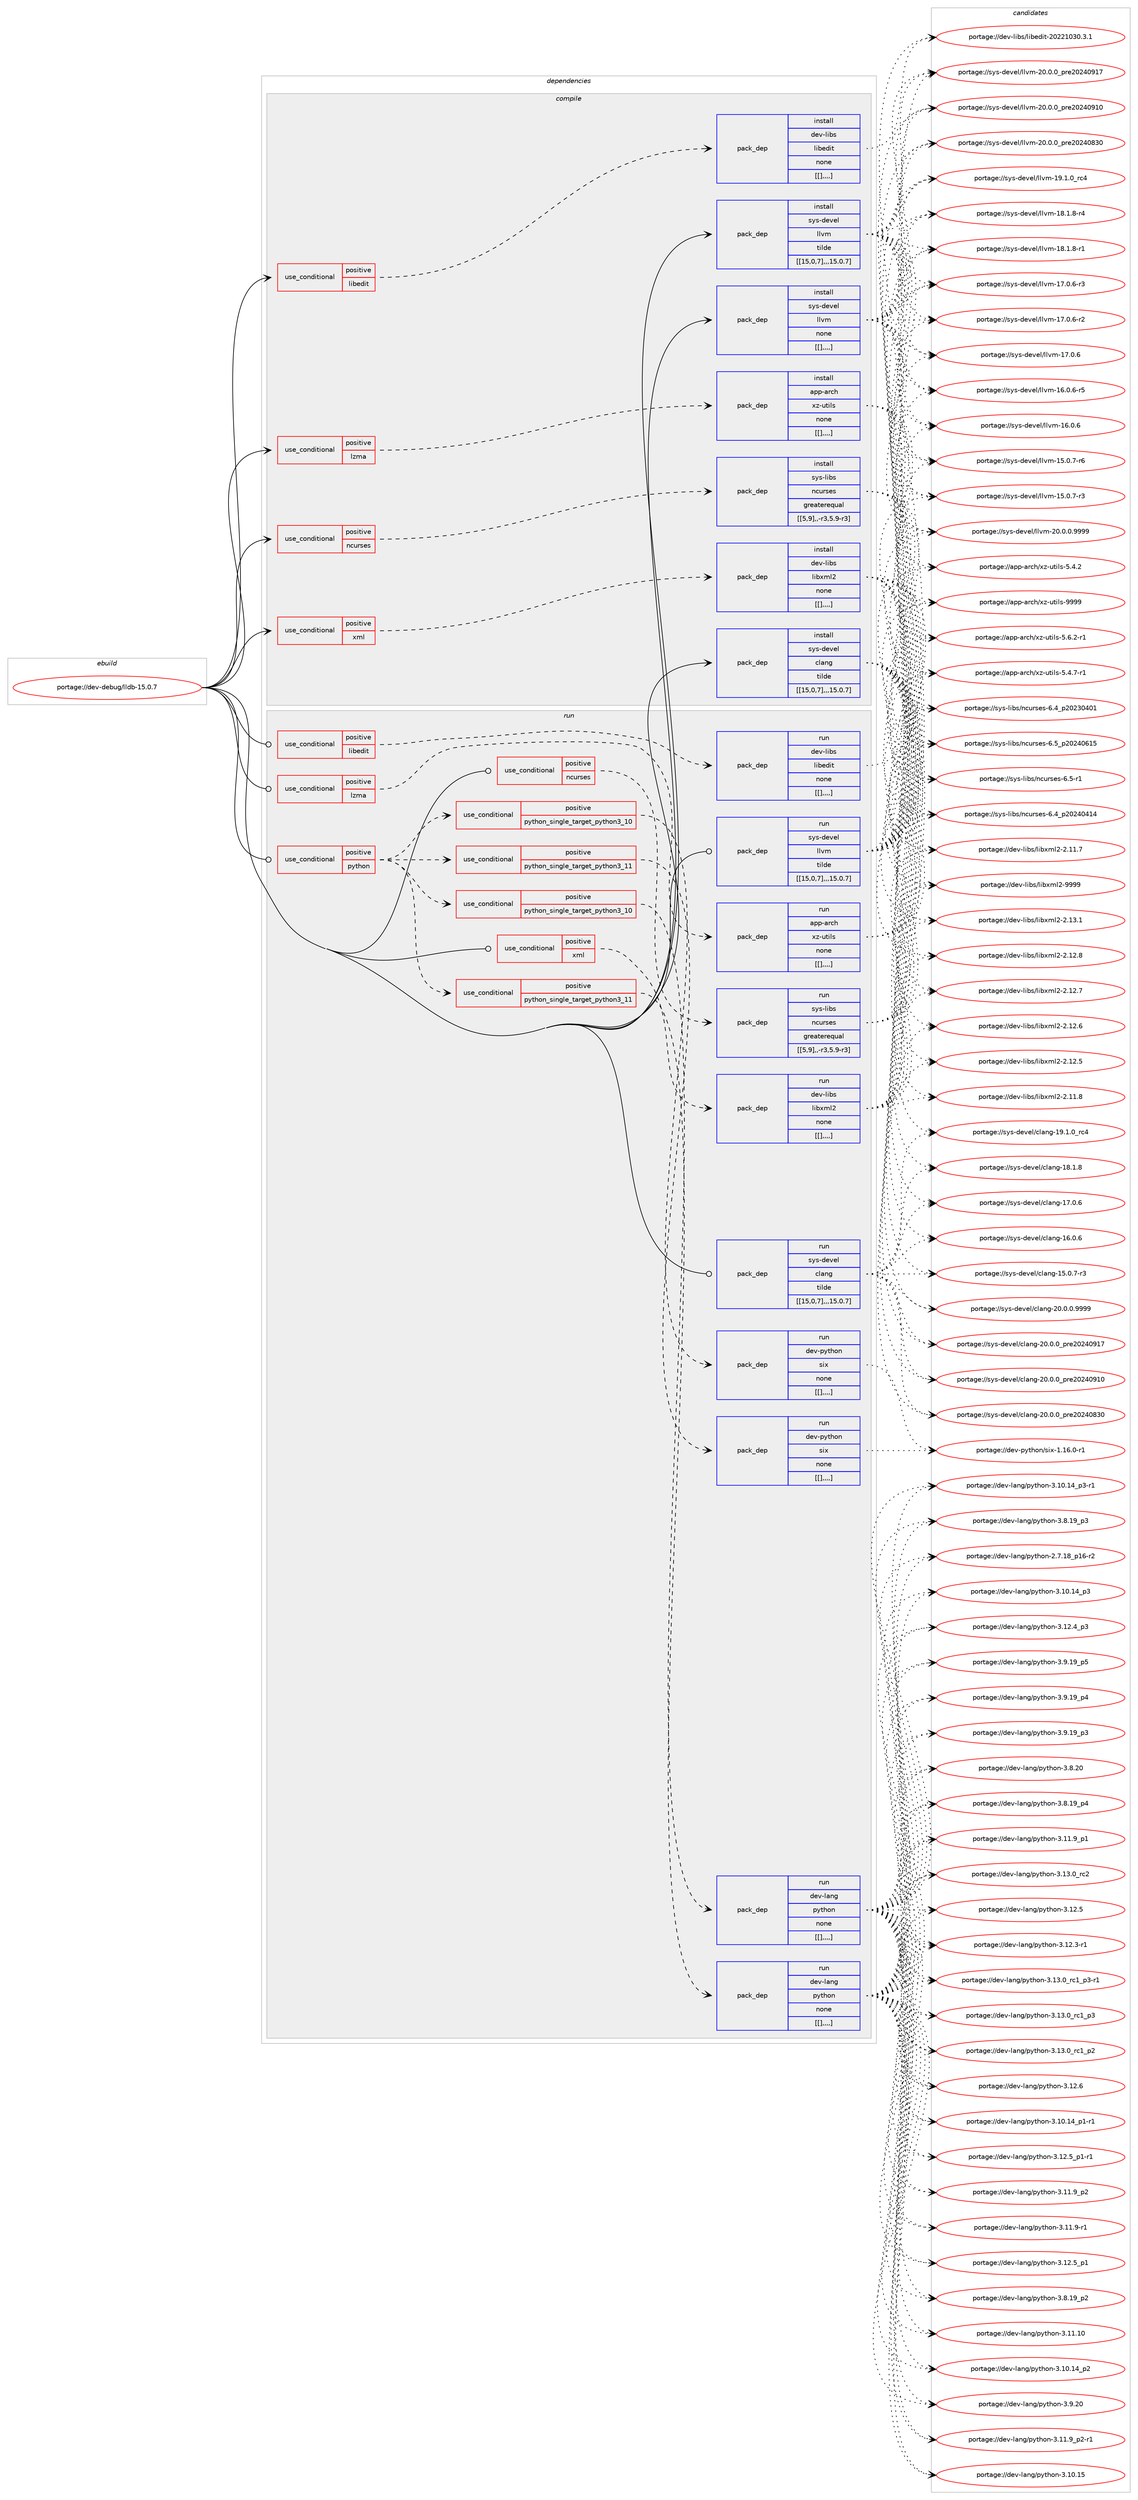 digraph prolog {

# *************
# Graph options
# *************

newrank=true;
concentrate=true;
compound=true;
graph [rankdir=LR,fontname=Helvetica,fontsize=10,ranksep=1.5];#, ranksep=2.5, nodesep=0.2];
edge  [arrowhead=vee];
node  [fontname=Helvetica,fontsize=10];

# **********
# The ebuild
# **********

subgraph cluster_leftcol {
color=gray;
label=<<i>ebuild</i>>;
id [label="portage://dev-debug/lldb-15.0.7", color=red, width=4, href="../dev-debug/lldb-15.0.7.svg"];
}

# ****************
# The dependencies
# ****************

subgraph cluster_midcol {
color=gray;
label=<<i>dependencies</i>>;
subgraph cluster_compile {
fillcolor="#eeeeee";
style=filled;
label=<<i>compile</i>>;
subgraph cond19624 {
dependency72959 [label=<<TABLE BORDER="0" CELLBORDER="1" CELLSPACING="0" CELLPADDING="4"><TR><TD ROWSPAN="3" CELLPADDING="10">use_conditional</TD></TR><TR><TD>positive</TD></TR><TR><TD>libedit</TD></TR></TABLE>>, shape=none, color=red];
subgraph pack52387 {
dependency72960 [label=<<TABLE BORDER="0" CELLBORDER="1" CELLSPACING="0" CELLPADDING="4" WIDTH="220"><TR><TD ROWSPAN="6" CELLPADDING="30">pack_dep</TD></TR><TR><TD WIDTH="110">install</TD></TR><TR><TD>dev-libs</TD></TR><TR><TD>libedit</TD></TR><TR><TD>none</TD></TR><TR><TD>[[],,,,]</TD></TR></TABLE>>, shape=none, color=blue];
}
dependency72959:e -> dependency72960:w [weight=20,style="dashed",arrowhead="vee"];
}
id:e -> dependency72959:w [weight=20,style="solid",arrowhead="vee"];
subgraph cond19625 {
dependency72961 [label=<<TABLE BORDER="0" CELLBORDER="1" CELLSPACING="0" CELLPADDING="4"><TR><TD ROWSPAN="3" CELLPADDING="10">use_conditional</TD></TR><TR><TD>positive</TD></TR><TR><TD>lzma</TD></TR></TABLE>>, shape=none, color=red];
subgraph pack52388 {
dependency72962 [label=<<TABLE BORDER="0" CELLBORDER="1" CELLSPACING="0" CELLPADDING="4" WIDTH="220"><TR><TD ROWSPAN="6" CELLPADDING="30">pack_dep</TD></TR><TR><TD WIDTH="110">install</TD></TR><TR><TD>app-arch</TD></TR><TR><TD>xz-utils</TD></TR><TR><TD>none</TD></TR><TR><TD>[[],,,,]</TD></TR></TABLE>>, shape=none, color=blue];
}
dependency72961:e -> dependency72962:w [weight=20,style="dashed",arrowhead="vee"];
}
id:e -> dependency72961:w [weight=20,style="solid",arrowhead="vee"];
subgraph cond19626 {
dependency72963 [label=<<TABLE BORDER="0" CELLBORDER="1" CELLSPACING="0" CELLPADDING="4"><TR><TD ROWSPAN="3" CELLPADDING="10">use_conditional</TD></TR><TR><TD>positive</TD></TR><TR><TD>ncurses</TD></TR></TABLE>>, shape=none, color=red];
subgraph pack52389 {
dependency72964 [label=<<TABLE BORDER="0" CELLBORDER="1" CELLSPACING="0" CELLPADDING="4" WIDTH="220"><TR><TD ROWSPAN="6" CELLPADDING="30">pack_dep</TD></TR><TR><TD WIDTH="110">install</TD></TR><TR><TD>sys-libs</TD></TR><TR><TD>ncurses</TD></TR><TR><TD>greaterequal</TD></TR><TR><TD>[[5,9],,-r3,5.9-r3]</TD></TR></TABLE>>, shape=none, color=blue];
}
dependency72963:e -> dependency72964:w [weight=20,style="dashed",arrowhead="vee"];
}
id:e -> dependency72963:w [weight=20,style="solid",arrowhead="vee"];
subgraph cond19627 {
dependency72965 [label=<<TABLE BORDER="0" CELLBORDER="1" CELLSPACING="0" CELLPADDING="4"><TR><TD ROWSPAN="3" CELLPADDING="10">use_conditional</TD></TR><TR><TD>positive</TD></TR><TR><TD>xml</TD></TR></TABLE>>, shape=none, color=red];
subgraph pack52390 {
dependency72966 [label=<<TABLE BORDER="0" CELLBORDER="1" CELLSPACING="0" CELLPADDING="4" WIDTH="220"><TR><TD ROWSPAN="6" CELLPADDING="30">pack_dep</TD></TR><TR><TD WIDTH="110">install</TD></TR><TR><TD>dev-libs</TD></TR><TR><TD>libxml2</TD></TR><TR><TD>none</TD></TR><TR><TD>[[],,,,]</TD></TR></TABLE>>, shape=none, color=blue];
}
dependency72965:e -> dependency72966:w [weight=20,style="dashed",arrowhead="vee"];
}
id:e -> dependency72965:w [weight=20,style="solid",arrowhead="vee"];
subgraph pack52391 {
dependency72967 [label=<<TABLE BORDER="0" CELLBORDER="1" CELLSPACING="0" CELLPADDING="4" WIDTH="220"><TR><TD ROWSPAN="6" CELLPADDING="30">pack_dep</TD></TR><TR><TD WIDTH="110">install</TD></TR><TR><TD>sys-devel</TD></TR><TR><TD>clang</TD></TR><TR><TD>tilde</TD></TR><TR><TD>[[15,0,7],,,15.0.7]</TD></TR></TABLE>>, shape=none, color=blue];
}
id:e -> dependency72967:w [weight=20,style="solid",arrowhead="vee"];
subgraph pack52392 {
dependency72968 [label=<<TABLE BORDER="0" CELLBORDER="1" CELLSPACING="0" CELLPADDING="4" WIDTH="220"><TR><TD ROWSPAN="6" CELLPADDING="30">pack_dep</TD></TR><TR><TD WIDTH="110">install</TD></TR><TR><TD>sys-devel</TD></TR><TR><TD>llvm</TD></TR><TR><TD>tilde</TD></TR><TR><TD>[[15,0,7],,,15.0.7]</TD></TR></TABLE>>, shape=none, color=blue];
}
id:e -> dependency72968:w [weight=20,style="solid",arrowhead="vee"];
subgraph pack52393 {
dependency72969 [label=<<TABLE BORDER="0" CELLBORDER="1" CELLSPACING="0" CELLPADDING="4" WIDTH="220"><TR><TD ROWSPAN="6" CELLPADDING="30">pack_dep</TD></TR><TR><TD WIDTH="110">install</TD></TR><TR><TD>sys-devel</TD></TR><TR><TD>llvm</TD></TR><TR><TD>none</TD></TR><TR><TD>[[],,,,]</TD></TR></TABLE>>, shape=none, color=blue];
}
id:e -> dependency72969:w [weight=20,style="solid",arrowhead="vee"];
}
subgraph cluster_compileandrun {
fillcolor="#eeeeee";
style=filled;
label=<<i>compile and run</i>>;
}
subgraph cluster_run {
fillcolor="#eeeeee";
style=filled;
label=<<i>run</i>>;
subgraph cond19628 {
dependency72970 [label=<<TABLE BORDER="0" CELLBORDER="1" CELLSPACING="0" CELLPADDING="4"><TR><TD ROWSPAN="3" CELLPADDING="10">use_conditional</TD></TR><TR><TD>positive</TD></TR><TR><TD>libedit</TD></TR></TABLE>>, shape=none, color=red];
subgraph pack52394 {
dependency72971 [label=<<TABLE BORDER="0" CELLBORDER="1" CELLSPACING="0" CELLPADDING="4" WIDTH="220"><TR><TD ROWSPAN="6" CELLPADDING="30">pack_dep</TD></TR><TR><TD WIDTH="110">run</TD></TR><TR><TD>dev-libs</TD></TR><TR><TD>libedit</TD></TR><TR><TD>none</TD></TR><TR><TD>[[],,,,]</TD></TR></TABLE>>, shape=none, color=blue];
}
dependency72970:e -> dependency72971:w [weight=20,style="dashed",arrowhead="vee"];
}
id:e -> dependency72970:w [weight=20,style="solid",arrowhead="odot"];
subgraph cond19629 {
dependency72972 [label=<<TABLE BORDER="0" CELLBORDER="1" CELLSPACING="0" CELLPADDING="4"><TR><TD ROWSPAN="3" CELLPADDING="10">use_conditional</TD></TR><TR><TD>positive</TD></TR><TR><TD>lzma</TD></TR></TABLE>>, shape=none, color=red];
subgraph pack52395 {
dependency72973 [label=<<TABLE BORDER="0" CELLBORDER="1" CELLSPACING="0" CELLPADDING="4" WIDTH="220"><TR><TD ROWSPAN="6" CELLPADDING="30">pack_dep</TD></TR><TR><TD WIDTH="110">run</TD></TR><TR><TD>app-arch</TD></TR><TR><TD>xz-utils</TD></TR><TR><TD>none</TD></TR><TR><TD>[[],,,,]</TD></TR></TABLE>>, shape=none, color=blue];
}
dependency72972:e -> dependency72973:w [weight=20,style="dashed",arrowhead="vee"];
}
id:e -> dependency72972:w [weight=20,style="solid",arrowhead="odot"];
subgraph cond19630 {
dependency72974 [label=<<TABLE BORDER="0" CELLBORDER="1" CELLSPACING="0" CELLPADDING="4"><TR><TD ROWSPAN="3" CELLPADDING="10">use_conditional</TD></TR><TR><TD>positive</TD></TR><TR><TD>ncurses</TD></TR></TABLE>>, shape=none, color=red];
subgraph pack52396 {
dependency72975 [label=<<TABLE BORDER="0" CELLBORDER="1" CELLSPACING="0" CELLPADDING="4" WIDTH="220"><TR><TD ROWSPAN="6" CELLPADDING="30">pack_dep</TD></TR><TR><TD WIDTH="110">run</TD></TR><TR><TD>sys-libs</TD></TR><TR><TD>ncurses</TD></TR><TR><TD>greaterequal</TD></TR><TR><TD>[[5,9],,-r3,5.9-r3]</TD></TR></TABLE>>, shape=none, color=blue];
}
dependency72974:e -> dependency72975:w [weight=20,style="dashed",arrowhead="vee"];
}
id:e -> dependency72974:w [weight=20,style="solid",arrowhead="odot"];
subgraph cond19631 {
dependency72976 [label=<<TABLE BORDER="0" CELLBORDER="1" CELLSPACING="0" CELLPADDING="4"><TR><TD ROWSPAN="3" CELLPADDING="10">use_conditional</TD></TR><TR><TD>positive</TD></TR><TR><TD>python</TD></TR></TABLE>>, shape=none, color=red];
subgraph cond19632 {
dependency72977 [label=<<TABLE BORDER="0" CELLBORDER="1" CELLSPACING="0" CELLPADDING="4"><TR><TD ROWSPAN="3" CELLPADDING="10">use_conditional</TD></TR><TR><TD>positive</TD></TR><TR><TD>python_single_target_python3_10</TD></TR></TABLE>>, shape=none, color=red];
subgraph pack52397 {
dependency72978 [label=<<TABLE BORDER="0" CELLBORDER="1" CELLSPACING="0" CELLPADDING="4" WIDTH="220"><TR><TD ROWSPAN="6" CELLPADDING="30">pack_dep</TD></TR><TR><TD WIDTH="110">run</TD></TR><TR><TD>dev-python</TD></TR><TR><TD>six</TD></TR><TR><TD>none</TD></TR><TR><TD>[[],,,,]</TD></TR></TABLE>>, shape=none, color=blue];
}
dependency72977:e -> dependency72978:w [weight=20,style="dashed",arrowhead="vee"];
}
dependency72976:e -> dependency72977:w [weight=20,style="dashed",arrowhead="vee"];
subgraph cond19633 {
dependency72979 [label=<<TABLE BORDER="0" CELLBORDER="1" CELLSPACING="0" CELLPADDING="4"><TR><TD ROWSPAN="3" CELLPADDING="10">use_conditional</TD></TR><TR><TD>positive</TD></TR><TR><TD>python_single_target_python3_11</TD></TR></TABLE>>, shape=none, color=red];
subgraph pack52398 {
dependency72980 [label=<<TABLE BORDER="0" CELLBORDER="1" CELLSPACING="0" CELLPADDING="4" WIDTH="220"><TR><TD ROWSPAN="6" CELLPADDING="30">pack_dep</TD></TR><TR><TD WIDTH="110">run</TD></TR><TR><TD>dev-python</TD></TR><TR><TD>six</TD></TR><TR><TD>none</TD></TR><TR><TD>[[],,,,]</TD></TR></TABLE>>, shape=none, color=blue];
}
dependency72979:e -> dependency72980:w [weight=20,style="dashed",arrowhead="vee"];
}
dependency72976:e -> dependency72979:w [weight=20,style="dashed",arrowhead="vee"];
subgraph cond19634 {
dependency72981 [label=<<TABLE BORDER="0" CELLBORDER="1" CELLSPACING="0" CELLPADDING="4"><TR><TD ROWSPAN="3" CELLPADDING="10">use_conditional</TD></TR><TR><TD>positive</TD></TR><TR><TD>python_single_target_python3_10</TD></TR></TABLE>>, shape=none, color=red];
subgraph pack52399 {
dependency72982 [label=<<TABLE BORDER="0" CELLBORDER="1" CELLSPACING="0" CELLPADDING="4" WIDTH="220"><TR><TD ROWSPAN="6" CELLPADDING="30">pack_dep</TD></TR><TR><TD WIDTH="110">run</TD></TR><TR><TD>dev-lang</TD></TR><TR><TD>python</TD></TR><TR><TD>none</TD></TR><TR><TD>[[],,,,]</TD></TR></TABLE>>, shape=none, color=blue];
}
dependency72981:e -> dependency72982:w [weight=20,style="dashed",arrowhead="vee"];
}
dependency72976:e -> dependency72981:w [weight=20,style="dashed",arrowhead="vee"];
subgraph cond19635 {
dependency72983 [label=<<TABLE BORDER="0" CELLBORDER="1" CELLSPACING="0" CELLPADDING="4"><TR><TD ROWSPAN="3" CELLPADDING="10">use_conditional</TD></TR><TR><TD>positive</TD></TR><TR><TD>python_single_target_python3_11</TD></TR></TABLE>>, shape=none, color=red];
subgraph pack52400 {
dependency72984 [label=<<TABLE BORDER="0" CELLBORDER="1" CELLSPACING="0" CELLPADDING="4" WIDTH="220"><TR><TD ROWSPAN="6" CELLPADDING="30">pack_dep</TD></TR><TR><TD WIDTH="110">run</TD></TR><TR><TD>dev-lang</TD></TR><TR><TD>python</TD></TR><TR><TD>none</TD></TR><TR><TD>[[],,,,]</TD></TR></TABLE>>, shape=none, color=blue];
}
dependency72983:e -> dependency72984:w [weight=20,style="dashed",arrowhead="vee"];
}
dependency72976:e -> dependency72983:w [weight=20,style="dashed",arrowhead="vee"];
}
id:e -> dependency72976:w [weight=20,style="solid",arrowhead="odot"];
subgraph cond19636 {
dependency72985 [label=<<TABLE BORDER="0" CELLBORDER="1" CELLSPACING="0" CELLPADDING="4"><TR><TD ROWSPAN="3" CELLPADDING="10">use_conditional</TD></TR><TR><TD>positive</TD></TR><TR><TD>xml</TD></TR></TABLE>>, shape=none, color=red];
subgraph pack52401 {
dependency72986 [label=<<TABLE BORDER="0" CELLBORDER="1" CELLSPACING="0" CELLPADDING="4" WIDTH="220"><TR><TD ROWSPAN="6" CELLPADDING="30">pack_dep</TD></TR><TR><TD WIDTH="110">run</TD></TR><TR><TD>dev-libs</TD></TR><TR><TD>libxml2</TD></TR><TR><TD>none</TD></TR><TR><TD>[[],,,,]</TD></TR></TABLE>>, shape=none, color=blue];
}
dependency72985:e -> dependency72986:w [weight=20,style="dashed",arrowhead="vee"];
}
id:e -> dependency72985:w [weight=20,style="solid",arrowhead="odot"];
subgraph pack52402 {
dependency72987 [label=<<TABLE BORDER="0" CELLBORDER="1" CELLSPACING="0" CELLPADDING="4" WIDTH="220"><TR><TD ROWSPAN="6" CELLPADDING="30">pack_dep</TD></TR><TR><TD WIDTH="110">run</TD></TR><TR><TD>sys-devel</TD></TR><TR><TD>clang</TD></TR><TR><TD>tilde</TD></TR><TR><TD>[[15,0,7],,,15.0.7]</TD></TR></TABLE>>, shape=none, color=blue];
}
id:e -> dependency72987:w [weight=20,style="solid",arrowhead="odot"];
subgraph pack52403 {
dependency72988 [label=<<TABLE BORDER="0" CELLBORDER="1" CELLSPACING="0" CELLPADDING="4" WIDTH="220"><TR><TD ROWSPAN="6" CELLPADDING="30">pack_dep</TD></TR><TR><TD WIDTH="110">run</TD></TR><TR><TD>sys-devel</TD></TR><TR><TD>llvm</TD></TR><TR><TD>tilde</TD></TR><TR><TD>[[15,0,7],,,15.0.7]</TD></TR></TABLE>>, shape=none, color=blue];
}
id:e -> dependency72988:w [weight=20,style="solid",arrowhead="odot"];
}
}

# **************
# The candidates
# **************

subgraph cluster_choices {
rank=same;
color=gray;
label=<<i>candidates</i>>;

subgraph choice52387 {
color=black;
nodesep=1;
choice1001011184510810598115471081059810110010511645504850504948514846514649 [label="portage://dev-libs/libedit-20221030.3.1", color=red, width=4,href="../dev-libs/libedit-20221030.3.1.svg"];
dependency72960:e -> choice1001011184510810598115471081059810110010511645504850504948514846514649:w [style=dotted,weight="100"];
}
subgraph choice52388 {
color=black;
nodesep=1;
choice9711211245971149910447120122451171161051081154557575757 [label="portage://app-arch/xz-utils-9999", color=red, width=4,href="../app-arch/xz-utils-9999.svg"];
choice9711211245971149910447120122451171161051081154553465446504511449 [label="portage://app-arch/xz-utils-5.6.2-r1", color=red, width=4,href="../app-arch/xz-utils-5.6.2-r1.svg"];
choice9711211245971149910447120122451171161051081154553465246554511449 [label="portage://app-arch/xz-utils-5.4.7-r1", color=red, width=4,href="../app-arch/xz-utils-5.4.7-r1.svg"];
choice971121124597114991044712012245117116105108115455346524650 [label="portage://app-arch/xz-utils-5.4.2", color=red, width=4,href="../app-arch/xz-utils-5.4.2.svg"];
dependency72962:e -> choice9711211245971149910447120122451171161051081154557575757:w [style=dotted,weight="100"];
dependency72962:e -> choice9711211245971149910447120122451171161051081154553465446504511449:w [style=dotted,weight="100"];
dependency72962:e -> choice9711211245971149910447120122451171161051081154553465246554511449:w [style=dotted,weight="100"];
dependency72962:e -> choice971121124597114991044712012245117116105108115455346524650:w [style=dotted,weight="100"];
}
subgraph choice52389 {
color=black;
nodesep=1;
choice1151211154510810598115471109911711411510111545544653951125048505248544953 [label="portage://sys-libs/ncurses-6.5_p20240615", color=red, width=4,href="../sys-libs/ncurses-6.5_p20240615.svg"];
choice11512111545108105981154711099117114115101115455446534511449 [label="portage://sys-libs/ncurses-6.5-r1", color=red, width=4,href="../sys-libs/ncurses-6.5-r1.svg"];
choice1151211154510810598115471109911711411510111545544652951125048505248524952 [label="portage://sys-libs/ncurses-6.4_p20240414", color=red, width=4,href="../sys-libs/ncurses-6.4_p20240414.svg"];
choice1151211154510810598115471109911711411510111545544652951125048505148524849 [label="portage://sys-libs/ncurses-6.4_p20230401", color=red, width=4,href="../sys-libs/ncurses-6.4_p20230401.svg"];
dependency72964:e -> choice1151211154510810598115471109911711411510111545544653951125048505248544953:w [style=dotted,weight="100"];
dependency72964:e -> choice11512111545108105981154711099117114115101115455446534511449:w [style=dotted,weight="100"];
dependency72964:e -> choice1151211154510810598115471109911711411510111545544652951125048505248524952:w [style=dotted,weight="100"];
dependency72964:e -> choice1151211154510810598115471109911711411510111545544652951125048505148524849:w [style=dotted,weight="100"];
}
subgraph choice52390 {
color=black;
nodesep=1;
choice10010111845108105981154710810598120109108504557575757 [label="portage://dev-libs/libxml2-9999", color=red, width=4,href="../dev-libs/libxml2-9999.svg"];
choice100101118451081059811547108105981201091085045504649514649 [label="portage://dev-libs/libxml2-2.13.1", color=red, width=4,href="../dev-libs/libxml2-2.13.1.svg"];
choice100101118451081059811547108105981201091085045504649504656 [label="portage://dev-libs/libxml2-2.12.8", color=red, width=4,href="../dev-libs/libxml2-2.12.8.svg"];
choice100101118451081059811547108105981201091085045504649504655 [label="portage://dev-libs/libxml2-2.12.7", color=red, width=4,href="../dev-libs/libxml2-2.12.7.svg"];
choice100101118451081059811547108105981201091085045504649504654 [label="portage://dev-libs/libxml2-2.12.6", color=red, width=4,href="../dev-libs/libxml2-2.12.6.svg"];
choice100101118451081059811547108105981201091085045504649504653 [label="portage://dev-libs/libxml2-2.12.5", color=red, width=4,href="../dev-libs/libxml2-2.12.5.svg"];
choice100101118451081059811547108105981201091085045504649494656 [label="portage://dev-libs/libxml2-2.11.8", color=red, width=4,href="../dev-libs/libxml2-2.11.8.svg"];
choice100101118451081059811547108105981201091085045504649494655 [label="portage://dev-libs/libxml2-2.11.7", color=red, width=4,href="../dev-libs/libxml2-2.11.7.svg"];
dependency72966:e -> choice10010111845108105981154710810598120109108504557575757:w [style=dotted,weight="100"];
dependency72966:e -> choice100101118451081059811547108105981201091085045504649514649:w [style=dotted,weight="100"];
dependency72966:e -> choice100101118451081059811547108105981201091085045504649504656:w [style=dotted,weight="100"];
dependency72966:e -> choice100101118451081059811547108105981201091085045504649504655:w [style=dotted,weight="100"];
dependency72966:e -> choice100101118451081059811547108105981201091085045504649504654:w [style=dotted,weight="100"];
dependency72966:e -> choice100101118451081059811547108105981201091085045504649504653:w [style=dotted,weight="100"];
dependency72966:e -> choice100101118451081059811547108105981201091085045504649494656:w [style=dotted,weight="100"];
dependency72966:e -> choice100101118451081059811547108105981201091085045504649494655:w [style=dotted,weight="100"];
}
subgraph choice52391 {
color=black;
nodesep=1;
choice11512111545100101118101108479910897110103455048464846484657575757 [label="portage://sys-devel/clang-20.0.0.9999", color=red, width=4,href="../sys-devel/clang-20.0.0.9999.svg"];
choice1151211154510010111810110847991089711010345504846484648951121141015048505248574955 [label="portage://sys-devel/clang-20.0.0_pre20240917", color=red, width=4,href="../sys-devel/clang-20.0.0_pre20240917.svg"];
choice1151211154510010111810110847991089711010345504846484648951121141015048505248574948 [label="portage://sys-devel/clang-20.0.0_pre20240910", color=red, width=4,href="../sys-devel/clang-20.0.0_pre20240910.svg"];
choice1151211154510010111810110847991089711010345504846484648951121141015048505248565148 [label="portage://sys-devel/clang-20.0.0_pre20240830", color=red, width=4,href="../sys-devel/clang-20.0.0_pre20240830.svg"];
choice1151211154510010111810110847991089711010345495746494648951149952 [label="portage://sys-devel/clang-19.1.0_rc4", color=red, width=4,href="../sys-devel/clang-19.1.0_rc4.svg"];
choice1151211154510010111810110847991089711010345495646494656 [label="portage://sys-devel/clang-18.1.8", color=red, width=4,href="../sys-devel/clang-18.1.8.svg"];
choice1151211154510010111810110847991089711010345495546484654 [label="portage://sys-devel/clang-17.0.6", color=red, width=4,href="../sys-devel/clang-17.0.6.svg"];
choice1151211154510010111810110847991089711010345495446484654 [label="portage://sys-devel/clang-16.0.6", color=red, width=4,href="../sys-devel/clang-16.0.6.svg"];
choice11512111545100101118101108479910897110103454953464846554511451 [label="portage://sys-devel/clang-15.0.7-r3", color=red, width=4,href="../sys-devel/clang-15.0.7-r3.svg"];
dependency72967:e -> choice11512111545100101118101108479910897110103455048464846484657575757:w [style=dotted,weight="100"];
dependency72967:e -> choice1151211154510010111810110847991089711010345504846484648951121141015048505248574955:w [style=dotted,weight="100"];
dependency72967:e -> choice1151211154510010111810110847991089711010345504846484648951121141015048505248574948:w [style=dotted,weight="100"];
dependency72967:e -> choice1151211154510010111810110847991089711010345504846484648951121141015048505248565148:w [style=dotted,weight="100"];
dependency72967:e -> choice1151211154510010111810110847991089711010345495746494648951149952:w [style=dotted,weight="100"];
dependency72967:e -> choice1151211154510010111810110847991089711010345495646494656:w [style=dotted,weight="100"];
dependency72967:e -> choice1151211154510010111810110847991089711010345495546484654:w [style=dotted,weight="100"];
dependency72967:e -> choice1151211154510010111810110847991089711010345495446484654:w [style=dotted,weight="100"];
dependency72967:e -> choice11512111545100101118101108479910897110103454953464846554511451:w [style=dotted,weight="100"];
}
subgraph choice52392 {
color=black;
nodesep=1;
choice1151211154510010111810110847108108118109455048464846484657575757 [label="portage://sys-devel/llvm-20.0.0.9999", color=red, width=4,href="../sys-devel/llvm-20.0.0.9999.svg"];
choice115121115451001011181011084710810811810945504846484648951121141015048505248574955 [label="portage://sys-devel/llvm-20.0.0_pre20240917", color=red, width=4,href="../sys-devel/llvm-20.0.0_pre20240917.svg"];
choice115121115451001011181011084710810811810945504846484648951121141015048505248574948 [label="portage://sys-devel/llvm-20.0.0_pre20240910", color=red, width=4,href="../sys-devel/llvm-20.0.0_pre20240910.svg"];
choice115121115451001011181011084710810811810945504846484648951121141015048505248565148 [label="portage://sys-devel/llvm-20.0.0_pre20240830", color=red, width=4,href="../sys-devel/llvm-20.0.0_pre20240830.svg"];
choice115121115451001011181011084710810811810945495746494648951149952 [label="portage://sys-devel/llvm-19.1.0_rc4", color=red, width=4,href="../sys-devel/llvm-19.1.0_rc4.svg"];
choice1151211154510010111810110847108108118109454956464946564511452 [label="portage://sys-devel/llvm-18.1.8-r4", color=red, width=4,href="../sys-devel/llvm-18.1.8-r4.svg"];
choice1151211154510010111810110847108108118109454956464946564511449 [label="portage://sys-devel/llvm-18.1.8-r1", color=red, width=4,href="../sys-devel/llvm-18.1.8-r1.svg"];
choice1151211154510010111810110847108108118109454955464846544511451 [label="portage://sys-devel/llvm-17.0.6-r3", color=red, width=4,href="../sys-devel/llvm-17.0.6-r3.svg"];
choice1151211154510010111810110847108108118109454955464846544511450 [label="portage://sys-devel/llvm-17.0.6-r2", color=red, width=4,href="../sys-devel/llvm-17.0.6-r2.svg"];
choice115121115451001011181011084710810811810945495546484654 [label="portage://sys-devel/llvm-17.0.6", color=red, width=4,href="../sys-devel/llvm-17.0.6.svg"];
choice1151211154510010111810110847108108118109454954464846544511453 [label="portage://sys-devel/llvm-16.0.6-r5", color=red, width=4,href="../sys-devel/llvm-16.0.6-r5.svg"];
choice115121115451001011181011084710810811810945495446484654 [label="portage://sys-devel/llvm-16.0.6", color=red, width=4,href="../sys-devel/llvm-16.0.6.svg"];
choice1151211154510010111810110847108108118109454953464846554511454 [label="portage://sys-devel/llvm-15.0.7-r6", color=red, width=4,href="../sys-devel/llvm-15.0.7-r6.svg"];
choice1151211154510010111810110847108108118109454953464846554511451 [label="portage://sys-devel/llvm-15.0.7-r3", color=red, width=4,href="../sys-devel/llvm-15.0.7-r3.svg"];
dependency72968:e -> choice1151211154510010111810110847108108118109455048464846484657575757:w [style=dotted,weight="100"];
dependency72968:e -> choice115121115451001011181011084710810811810945504846484648951121141015048505248574955:w [style=dotted,weight="100"];
dependency72968:e -> choice115121115451001011181011084710810811810945504846484648951121141015048505248574948:w [style=dotted,weight="100"];
dependency72968:e -> choice115121115451001011181011084710810811810945504846484648951121141015048505248565148:w [style=dotted,weight="100"];
dependency72968:e -> choice115121115451001011181011084710810811810945495746494648951149952:w [style=dotted,weight="100"];
dependency72968:e -> choice1151211154510010111810110847108108118109454956464946564511452:w [style=dotted,weight="100"];
dependency72968:e -> choice1151211154510010111810110847108108118109454956464946564511449:w [style=dotted,weight="100"];
dependency72968:e -> choice1151211154510010111810110847108108118109454955464846544511451:w [style=dotted,weight="100"];
dependency72968:e -> choice1151211154510010111810110847108108118109454955464846544511450:w [style=dotted,weight="100"];
dependency72968:e -> choice115121115451001011181011084710810811810945495546484654:w [style=dotted,weight="100"];
dependency72968:e -> choice1151211154510010111810110847108108118109454954464846544511453:w [style=dotted,weight="100"];
dependency72968:e -> choice115121115451001011181011084710810811810945495446484654:w [style=dotted,weight="100"];
dependency72968:e -> choice1151211154510010111810110847108108118109454953464846554511454:w [style=dotted,weight="100"];
dependency72968:e -> choice1151211154510010111810110847108108118109454953464846554511451:w [style=dotted,weight="100"];
}
subgraph choice52393 {
color=black;
nodesep=1;
choice1151211154510010111810110847108108118109455048464846484657575757 [label="portage://sys-devel/llvm-20.0.0.9999", color=red, width=4,href="../sys-devel/llvm-20.0.0.9999.svg"];
choice115121115451001011181011084710810811810945504846484648951121141015048505248574955 [label="portage://sys-devel/llvm-20.0.0_pre20240917", color=red, width=4,href="../sys-devel/llvm-20.0.0_pre20240917.svg"];
choice115121115451001011181011084710810811810945504846484648951121141015048505248574948 [label="portage://sys-devel/llvm-20.0.0_pre20240910", color=red, width=4,href="../sys-devel/llvm-20.0.0_pre20240910.svg"];
choice115121115451001011181011084710810811810945504846484648951121141015048505248565148 [label="portage://sys-devel/llvm-20.0.0_pre20240830", color=red, width=4,href="../sys-devel/llvm-20.0.0_pre20240830.svg"];
choice115121115451001011181011084710810811810945495746494648951149952 [label="portage://sys-devel/llvm-19.1.0_rc4", color=red, width=4,href="../sys-devel/llvm-19.1.0_rc4.svg"];
choice1151211154510010111810110847108108118109454956464946564511452 [label="portage://sys-devel/llvm-18.1.8-r4", color=red, width=4,href="../sys-devel/llvm-18.1.8-r4.svg"];
choice1151211154510010111810110847108108118109454956464946564511449 [label="portage://sys-devel/llvm-18.1.8-r1", color=red, width=4,href="../sys-devel/llvm-18.1.8-r1.svg"];
choice1151211154510010111810110847108108118109454955464846544511451 [label="portage://sys-devel/llvm-17.0.6-r3", color=red, width=4,href="../sys-devel/llvm-17.0.6-r3.svg"];
choice1151211154510010111810110847108108118109454955464846544511450 [label="portage://sys-devel/llvm-17.0.6-r2", color=red, width=4,href="../sys-devel/llvm-17.0.6-r2.svg"];
choice115121115451001011181011084710810811810945495546484654 [label="portage://sys-devel/llvm-17.0.6", color=red, width=4,href="../sys-devel/llvm-17.0.6.svg"];
choice1151211154510010111810110847108108118109454954464846544511453 [label="portage://sys-devel/llvm-16.0.6-r5", color=red, width=4,href="../sys-devel/llvm-16.0.6-r5.svg"];
choice115121115451001011181011084710810811810945495446484654 [label="portage://sys-devel/llvm-16.0.6", color=red, width=4,href="../sys-devel/llvm-16.0.6.svg"];
choice1151211154510010111810110847108108118109454953464846554511454 [label="portage://sys-devel/llvm-15.0.7-r6", color=red, width=4,href="../sys-devel/llvm-15.0.7-r6.svg"];
choice1151211154510010111810110847108108118109454953464846554511451 [label="portage://sys-devel/llvm-15.0.7-r3", color=red, width=4,href="../sys-devel/llvm-15.0.7-r3.svg"];
dependency72969:e -> choice1151211154510010111810110847108108118109455048464846484657575757:w [style=dotted,weight="100"];
dependency72969:e -> choice115121115451001011181011084710810811810945504846484648951121141015048505248574955:w [style=dotted,weight="100"];
dependency72969:e -> choice115121115451001011181011084710810811810945504846484648951121141015048505248574948:w [style=dotted,weight="100"];
dependency72969:e -> choice115121115451001011181011084710810811810945504846484648951121141015048505248565148:w [style=dotted,weight="100"];
dependency72969:e -> choice115121115451001011181011084710810811810945495746494648951149952:w [style=dotted,weight="100"];
dependency72969:e -> choice1151211154510010111810110847108108118109454956464946564511452:w [style=dotted,weight="100"];
dependency72969:e -> choice1151211154510010111810110847108108118109454956464946564511449:w [style=dotted,weight="100"];
dependency72969:e -> choice1151211154510010111810110847108108118109454955464846544511451:w [style=dotted,weight="100"];
dependency72969:e -> choice1151211154510010111810110847108108118109454955464846544511450:w [style=dotted,weight="100"];
dependency72969:e -> choice115121115451001011181011084710810811810945495546484654:w [style=dotted,weight="100"];
dependency72969:e -> choice1151211154510010111810110847108108118109454954464846544511453:w [style=dotted,weight="100"];
dependency72969:e -> choice115121115451001011181011084710810811810945495446484654:w [style=dotted,weight="100"];
dependency72969:e -> choice1151211154510010111810110847108108118109454953464846554511454:w [style=dotted,weight="100"];
dependency72969:e -> choice1151211154510010111810110847108108118109454953464846554511451:w [style=dotted,weight="100"];
}
subgraph choice52394 {
color=black;
nodesep=1;
choice1001011184510810598115471081059810110010511645504850504948514846514649 [label="portage://dev-libs/libedit-20221030.3.1", color=red, width=4,href="../dev-libs/libedit-20221030.3.1.svg"];
dependency72971:e -> choice1001011184510810598115471081059810110010511645504850504948514846514649:w [style=dotted,weight="100"];
}
subgraph choice52395 {
color=black;
nodesep=1;
choice9711211245971149910447120122451171161051081154557575757 [label="portage://app-arch/xz-utils-9999", color=red, width=4,href="../app-arch/xz-utils-9999.svg"];
choice9711211245971149910447120122451171161051081154553465446504511449 [label="portage://app-arch/xz-utils-5.6.2-r1", color=red, width=4,href="../app-arch/xz-utils-5.6.2-r1.svg"];
choice9711211245971149910447120122451171161051081154553465246554511449 [label="portage://app-arch/xz-utils-5.4.7-r1", color=red, width=4,href="../app-arch/xz-utils-5.4.7-r1.svg"];
choice971121124597114991044712012245117116105108115455346524650 [label="portage://app-arch/xz-utils-5.4.2", color=red, width=4,href="../app-arch/xz-utils-5.4.2.svg"];
dependency72973:e -> choice9711211245971149910447120122451171161051081154557575757:w [style=dotted,weight="100"];
dependency72973:e -> choice9711211245971149910447120122451171161051081154553465446504511449:w [style=dotted,weight="100"];
dependency72973:e -> choice9711211245971149910447120122451171161051081154553465246554511449:w [style=dotted,weight="100"];
dependency72973:e -> choice971121124597114991044712012245117116105108115455346524650:w [style=dotted,weight="100"];
}
subgraph choice52396 {
color=black;
nodesep=1;
choice1151211154510810598115471109911711411510111545544653951125048505248544953 [label="portage://sys-libs/ncurses-6.5_p20240615", color=red, width=4,href="../sys-libs/ncurses-6.5_p20240615.svg"];
choice11512111545108105981154711099117114115101115455446534511449 [label="portage://sys-libs/ncurses-6.5-r1", color=red, width=4,href="../sys-libs/ncurses-6.5-r1.svg"];
choice1151211154510810598115471109911711411510111545544652951125048505248524952 [label="portage://sys-libs/ncurses-6.4_p20240414", color=red, width=4,href="../sys-libs/ncurses-6.4_p20240414.svg"];
choice1151211154510810598115471109911711411510111545544652951125048505148524849 [label="portage://sys-libs/ncurses-6.4_p20230401", color=red, width=4,href="../sys-libs/ncurses-6.4_p20230401.svg"];
dependency72975:e -> choice1151211154510810598115471109911711411510111545544653951125048505248544953:w [style=dotted,weight="100"];
dependency72975:e -> choice11512111545108105981154711099117114115101115455446534511449:w [style=dotted,weight="100"];
dependency72975:e -> choice1151211154510810598115471109911711411510111545544652951125048505248524952:w [style=dotted,weight="100"];
dependency72975:e -> choice1151211154510810598115471109911711411510111545544652951125048505148524849:w [style=dotted,weight="100"];
}
subgraph choice52397 {
color=black;
nodesep=1;
choice1001011184511212111610411111047115105120454946495446484511449 [label="portage://dev-python/six-1.16.0-r1", color=red, width=4,href="../dev-python/six-1.16.0-r1.svg"];
dependency72978:e -> choice1001011184511212111610411111047115105120454946495446484511449:w [style=dotted,weight="100"];
}
subgraph choice52398 {
color=black;
nodesep=1;
choice1001011184511212111610411111047115105120454946495446484511449 [label="portage://dev-python/six-1.16.0-r1", color=red, width=4,href="../dev-python/six-1.16.0-r1.svg"];
dependency72980:e -> choice1001011184511212111610411111047115105120454946495446484511449:w [style=dotted,weight="100"];
}
subgraph choice52399 {
color=black;
nodesep=1;
choice10010111845108971101034711212111610411111045514649514648951149950 [label="portage://dev-lang/python-3.13.0_rc2", color=red, width=4,href="../dev-lang/python-3.13.0_rc2.svg"];
choice1001011184510897110103471121211161041111104551464951464895114994995112514511449 [label="portage://dev-lang/python-3.13.0_rc1_p3-r1", color=red, width=4,href="../dev-lang/python-3.13.0_rc1_p3-r1.svg"];
choice100101118451089711010347112121116104111110455146495146489511499499511251 [label="portage://dev-lang/python-3.13.0_rc1_p3", color=red, width=4,href="../dev-lang/python-3.13.0_rc1_p3.svg"];
choice100101118451089711010347112121116104111110455146495146489511499499511250 [label="portage://dev-lang/python-3.13.0_rc1_p2", color=red, width=4,href="../dev-lang/python-3.13.0_rc1_p2.svg"];
choice10010111845108971101034711212111610411111045514649504654 [label="portage://dev-lang/python-3.12.6", color=red, width=4,href="../dev-lang/python-3.12.6.svg"];
choice1001011184510897110103471121211161041111104551464950465395112494511449 [label="portage://dev-lang/python-3.12.5_p1-r1", color=red, width=4,href="../dev-lang/python-3.12.5_p1-r1.svg"];
choice100101118451089711010347112121116104111110455146495046539511249 [label="portage://dev-lang/python-3.12.5_p1", color=red, width=4,href="../dev-lang/python-3.12.5_p1.svg"];
choice10010111845108971101034711212111610411111045514649504653 [label="portage://dev-lang/python-3.12.5", color=red, width=4,href="../dev-lang/python-3.12.5.svg"];
choice100101118451089711010347112121116104111110455146495046529511251 [label="portage://dev-lang/python-3.12.4_p3", color=red, width=4,href="../dev-lang/python-3.12.4_p3.svg"];
choice100101118451089711010347112121116104111110455146495046514511449 [label="portage://dev-lang/python-3.12.3-r1", color=red, width=4,href="../dev-lang/python-3.12.3-r1.svg"];
choice1001011184510897110103471121211161041111104551464949464948 [label="portage://dev-lang/python-3.11.10", color=red, width=4,href="../dev-lang/python-3.11.10.svg"];
choice1001011184510897110103471121211161041111104551464949465795112504511449 [label="portage://dev-lang/python-3.11.9_p2-r1", color=red, width=4,href="../dev-lang/python-3.11.9_p2-r1.svg"];
choice100101118451089711010347112121116104111110455146494946579511250 [label="portage://dev-lang/python-3.11.9_p2", color=red, width=4,href="../dev-lang/python-3.11.9_p2.svg"];
choice100101118451089711010347112121116104111110455146494946579511249 [label="portage://dev-lang/python-3.11.9_p1", color=red, width=4,href="../dev-lang/python-3.11.9_p1.svg"];
choice100101118451089711010347112121116104111110455146494946574511449 [label="portage://dev-lang/python-3.11.9-r1", color=red, width=4,href="../dev-lang/python-3.11.9-r1.svg"];
choice1001011184510897110103471121211161041111104551464948464953 [label="portage://dev-lang/python-3.10.15", color=red, width=4,href="../dev-lang/python-3.10.15.svg"];
choice100101118451089711010347112121116104111110455146494846495295112514511449 [label="portage://dev-lang/python-3.10.14_p3-r1", color=red, width=4,href="../dev-lang/python-3.10.14_p3-r1.svg"];
choice10010111845108971101034711212111610411111045514649484649529511251 [label="portage://dev-lang/python-3.10.14_p3", color=red, width=4,href="../dev-lang/python-3.10.14_p3.svg"];
choice10010111845108971101034711212111610411111045514649484649529511250 [label="portage://dev-lang/python-3.10.14_p2", color=red, width=4,href="../dev-lang/python-3.10.14_p2.svg"];
choice100101118451089711010347112121116104111110455146494846495295112494511449 [label="portage://dev-lang/python-3.10.14_p1-r1", color=red, width=4,href="../dev-lang/python-3.10.14_p1-r1.svg"];
choice10010111845108971101034711212111610411111045514657465048 [label="portage://dev-lang/python-3.9.20", color=red, width=4,href="../dev-lang/python-3.9.20.svg"];
choice100101118451089711010347112121116104111110455146574649579511253 [label="portage://dev-lang/python-3.9.19_p5", color=red, width=4,href="../dev-lang/python-3.9.19_p5.svg"];
choice100101118451089711010347112121116104111110455146574649579511252 [label="portage://dev-lang/python-3.9.19_p4", color=red, width=4,href="../dev-lang/python-3.9.19_p4.svg"];
choice100101118451089711010347112121116104111110455146574649579511251 [label="portage://dev-lang/python-3.9.19_p3", color=red, width=4,href="../dev-lang/python-3.9.19_p3.svg"];
choice10010111845108971101034711212111610411111045514656465048 [label="portage://dev-lang/python-3.8.20", color=red, width=4,href="../dev-lang/python-3.8.20.svg"];
choice100101118451089711010347112121116104111110455146564649579511252 [label="portage://dev-lang/python-3.8.19_p4", color=red, width=4,href="../dev-lang/python-3.8.19_p4.svg"];
choice100101118451089711010347112121116104111110455146564649579511251 [label="portage://dev-lang/python-3.8.19_p3", color=red, width=4,href="../dev-lang/python-3.8.19_p3.svg"];
choice100101118451089711010347112121116104111110455146564649579511250 [label="portage://dev-lang/python-3.8.19_p2", color=red, width=4,href="../dev-lang/python-3.8.19_p2.svg"];
choice100101118451089711010347112121116104111110455046554649569511249544511450 [label="portage://dev-lang/python-2.7.18_p16-r2", color=red, width=4,href="../dev-lang/python-2.7.18_p16-r2.svg"];
dependency72982:e -> choice10010111845108971101034711212111610411111045514649514648951149950:w [style=dotted,weight="100"];
dependency72982:e -> choice1001011184510897110103471121211161041111104551464951464895114994995112514511449:w [style=dotted,weight="100"];
dependency72982:e -> choice100101118451089711010347112121116104111110455146495146489511499499511251:w [style=dotted,weight="100"];
dependency72982:e -> choice100101118451089711010347112121116104111110455146495146489511499499511250:w [style=dotted,weight="100"];
dependency72982:e -> choice10010111845108971101034711212111610411111045514649504654:w [style=dotted,weight="100"];
dependency72982:e -> choice1001011184510897110103471121211161041111104551464950465395112494511449:w [style=dotted,weight="100"];
dependency72982:e -> choice100101118451089711010347112121116104111110455146495046539511249:w [style=dotted,weight="100"];
dependency72982:e -> choice10010111845108971101034711212111610411111045514649504653:w [style=dotted,weight="100"];
dependency72982:e -> choice100101118451089711010347112121116104111110455146495046529511251:w [style=dotted,weight="100"];
dependency72982:e -> choice100101118451089711010347112121116104111110455146495046514511449:w [style=dotted,weight="100"];
dependency72982:e -> choice1001011184510897110103471121211161041111104551464949464948:w [style=dotted,weight="100"];
dependency72982:e -> choice1001011184510897110103471121211161041111104551464949465795112504511449:w [style=dotted,weight="100"];
dependency72982:e -> choice100101118451089711010347112121116104111110455146494946579511250:w [style=dotted,weight="100"];
dependency72982:e -> choice100101118451089711010347112121116104111110455146494946579511249:w [style=dotted,weight="100"];
dependency72982:e -> choice100101118451089711010347112121116104111110455146494946574511449:w [style=dotted,weight="100"];
dependency72982:e -> choice1001011184510897110103471121211161041111104551464948464953:w [style=dotted,weight="100"];
dependency72982:e -> choice100101118451089711010347112121116104111110455146494846495295112514511449:w [style=dotted,weight="100"];
dependency72982:e -> choice10010111845108971101034711212111610411111045514649484649529511251:w [style=dotted,weight="100"];
dependency72982:e -> choice10010111845108971101034711212111610411111045514649484649529511250:w [style=dotted,weight="100"];
dependency72982:e -> choice100101118451089711010347112121116104111110455146494846495295112494511449:w [style=dotted,weight="100"];
dependency72982:e -> choice10010111845108971101034711212111610411111045514657465048:w [style=dotted,weight="100"];
dependency72982:e -> choice100101118451089711010347112121116104111110455146574649579511253:w [style=dotted,weight="100"];
dependency72982:e -> choice100101118451089711010347112121116104111110455146574649579511252:w [style=dotted,weight="100"];
dependency72982:e -> choice100101118451089711010347112121116104111110455146574649579511251:w [style=dotted,weight="100"];
dependency72982:e -> choice10010111845108971101034711212111610411111045514656465048:w [style=dotted,weight="100"];
dependency72982:e -> choice100101118451089711010347112121116104111110455146564649579511252:w [style=dotted,weight="100"];
dependency72982:e -> choice100101118451089711010347112121116104111110455146564649579511251:w [style=dotted,weight="100"];
dependency72982:e -> choice100101118451089711010347112121116104111110455146564649579511250:w [style=dotted,weight="100"];
dependency72982:e -> choice100101118451089711010347112121116104111110455046554649569511249544511450:w [style=dotted,weight="100"];
}
subgraph choice52400 {
color=black;
nodesep=1;
choice10010111845108971101034711212111610411111045514649514648951149950 [label="portage://dev-lang/python-3.13.0_rc2", color=red, width=4,href="../dev-lang/python-3.13.0_rc2.svg"];
choice1001011184510897110103471121211161041111104551464951464895114994995112514511449 [label="portage://dev-lang/python-3.13.0_rc1_p3-r1", color=red, width=4,href="../dev-lang/python-3.13.0_rc1_p3-r1.svg"];
choice100101118451089711010347112121116104111110455146495146489511499499511251 [label="portage://dev-lang/python-3.13.0_rc1_p3", color=red, width=4,href="../dev-lang/python-3.13.0_rc1_p3.svg"];
choice100101118451089711010347112121116104111110455146495146489511499499511250 [label="portage://dev-lang/python-3.13.0_rc1_p2", color=red, width=4,href="../dev-lang/python-3.13.0_rc1_p2.svg"];
choice10010111845108971101034711212111610411111045514649504654 [label="portage://dev-lang/python-3.12.6", color=red, width=4,href="../dev-lang/python-3.12.6.svg"];
choice1001011184510897110103471121211161041111104551464950465395112494511449 [label="portage://dev-lang/python-3.12.5_p1-r1", color=red, width=4,href="../dev-lang/python-3.12.5_p1-r1.svg"];
choice100101118451089711010347112121116104111110455146495046539511249 [label="portage://dev-lang/python-3.12.5_p1", color=red, width=4,href="../dev-lang/python-3.12.5_p1.svg"];
choice10010111845108971101034711212111610411111045514649504653 [label="portage://dev-lang/python-3.12.5", color=red, width=4,href="../dev-lang/python-3.12.5.svg"];
choice100101118451089711010347112121116104111110455146495046529511251 [label="portage://dev-lang/python-3.12.4_p3", color=red, width=4,href="../dev-lang/python-3.12.4_p3.svg"];
choice100101118451089711010347112121116104111110455146495046514511449 [label="portage://dev-lang/python-3.12.3-r1", color=red, width=4,href="../dev-lang/python-3.12.3-r1.svg"];
choice1001011184510897110103471121211161041111104551464949464948 [label="portage://dev-lang/python-3.11.10", color=red, width=4,href="../dev-lang/python-3.11.10.svg"];
choice1001011184510897110103471121211161041111104551464949465795112504511449 [label="portage://dev-lang/python-3.11.9_p2-r1", color=red, width=4,href="../dev-lang/python-3.11.9_p2-r1.svg"];
choice100101118451089711010347112121116104111110455146494946579511250 [label="portage://dev-lang/python-3.11.9_p2", color=red, width=4,href="../dev-lang/python-3.11.9_p2.svg"];
choice100101118451089711010347112121116104111110455146494946579511249 [label="portage://dev-lang/python-3.11.9_p1", color=red, width=4,href="../dev-lang/python-3.11.9_p1.svg"];
choice100101118451089711010347112121116104111110455146494946574511449 [label="portage://dev-lang/python-3.11.9-r1", color=red, width=4,href="../dev-lang/python-3.11.9-r1.svg"];
choice1001011184510897110103471121211161041111104551464948464953 [label="portage://dev-lang/python-3.10.15", color=red, width=4,href="../dev-lang/python-3.10.15.svg"];
choice100101118451089711010347112121116104111110455146494846495295112514511449 [label="portage://dev-lang/python-3.10.14_p3-r1", color=red, width=4,href="../dev-lang/python-3.10.14_p3-r1.svg"];
choice10010111845108971101034711212111610411111045514649484649529511251 [label="portage://dev-lang/python-3.10.14_p3", color=red, width=4,href="../dev-lang/python-3.10.14_p3.svg"];
choice10010111845108971101034711212111610411111045514649484649529511250 [label="portage://dev-lang/python-3.10.14_p2", color=red, width=4,href="../dev-lang/python-3.10.14_p2.svg"];
choice100101118451089711010347112121116104111110455146494846495295112494511449 [label="portage://dev-lang/python-3.10.14_p1-r1", color=red, width=4,href="../dev-lang/python-3.10.14_p1-r1.svg"];
choice10010111845108971101034711212111610411111045514657465048 [label="portage://dev-lang/python-3.9.20", color=red, width=4,href="../dev-lang/python-3.9.20.svg"];
choice100101118451089711010347112121116104111110455146574649579511253 [label="portage://dev-lang/python-3.9.19_p5", color=red, width=4,href="../dev-lang/python-3.9.19_p5.svg"];
choice100101118451089711010347112121116104111110455146574649579511252 [label="portage://dev-lang/python-3.9.19_p4", color=red, width=4,href="../dev-lang/python-3.9.19_p4.svg"];
choice100101118451089711010347112121116104111110455146574649579511251 [label="portage://dev-lang/python-3.9.19_p3", color=red, width=4,href="../dev-lang/python-3.9.19_p3.svg"];
choice10010111845108971101034711212111610411111045514656465048 [label="portage://dev-lang/python-3.8.20", color=red, width=4,href="../dev-lang/python-3.8.20.svg"];
choice100101118451089711010347112121116104111110455146564649579511252 [label="portage://dev-lang/python-3.8.19_p4", color=red, width=4,href="../dev-lang/python-3.8.19_p4.svg"];
choice100101118451089711010347112121116104111110455146564649579511251 [label="portage://dev-lang/python-3.8.19_p3", color=red, width=4,href="../dev-lang/python-3.8.19_p3.svg"];
choice100101118451089711010347112121116104111110455146564649579511250 [label="portage://dev-lang/python-3.8.19_p2", color=red, width=4,href="../dev-lang/python-3.8.19_p2.svg"];
choice100101118451089711010347112121116104111110455046554649569511249544511450 [label="portage://dev-lang/python-2.7.18_p16-r2", color=red, width=4,href="../dev-lang/python-2.7.18_p16-r2.svg"];
dependency72984:e -> choice10010111845108971101034711212111610411111045514649514648951149950:w [style=dotted,weight="100"];
dependency72984:e -> choice1001011184510897110103471121211161041111104551464951464895114994995112514511449:w [style=dotted,weight="100"];
dependency72984:e -> choice100101118451089711010347112121116104111110455146495146489511499499511251:w [style=dotted,weight="100"];
dependency72984:e -> choice100101118451089711010347112121116104111110455146495146489511499499511250:w [style=dotted,weight="100"];
dependency72984:e -> choice10010111845108971101034711212111610411111045514649504654:w [style=dotted,weight="100"];
dependency72984:e -> choice1001011184510897110103471121211161041111104551464950465395112494511449:w [style=dotted,weight="100"];
dependency72984:e -> choice100101118451089711010347112121116104111110455146495046539511249:w [style=dotted,weight="100"];
dependency72984:e -> choice10010111845108971101034711212111610411111045514649504653:w [style=dotted,weight="100"];
dependency72984:e -> choice100101118451089711010347112121116104111110455146495046529511251:w [style=dotted,weight="100"];
dependency72984:e -> choice100101118451089711010347112121116104111110455146495046514511449:w [style=dotted,weight="100"];
dependency72984:e -> choice1001011184510897110103471121211161041111104551464949464948:w [style=dotted,weight="100"];
dependency72984:e -> choice1001011184510897110103471121211161041111104551464949465795112504511449:w [style=dotted,weight="100"];
dependency72984:e -> choice100101118451089711010347112121116104111110455146494946579511250:w [style=dotted,weight="100"];
dependency72984:e -> choice100101118451089711010347112121116104111110455146494946579511249:w [style=dotted,weight="100"];
dependency72984:e -> choice100101118451089711010347112121116104111110455146494946574511449:w [style=dotted,weight="100"];
dependency72984:e -> choice1001011184510897110103471121211161041111104551464948464953:w [style=dotted,weight="100"];
dependency72984:e -> choice100101118451089711010347112121116104111110455146494846495295112514511449:w [style=dotted,weight="100"];
dependency72984:e -> choice10010111845108971101034711212111610411111045514649484649529511251:w [style=dotted,weight="100"];
dependency72984:e -> choice10010111845108971101034711212111610411111045514649484649529511250:w [style=dotted,weight="100"];
dependency72984:e -> choice100101118451089711010347112121116104111110455146494846495295112494511449:w [style=dotted,weight="100"];
dependency72984:e -> choice10010111845108971101034711212111610411111045514657465048:w [style=dotted,weight="100"];
dependency72984:e -> choice100101118451089711010347112121116104111110455146574649579511253:w [style=dotted,weight="100"];
dependency72984:e -> choice100101118451089711010347112121116104111110455146574649579511252:w [style=dotted,weight="100"];
dependency72984:e -> choice100101118451089711010347112121116104111110455146574649579511251:w [style=dotted,weight="100"];
dependency72984:e -> choice10010111845108971101034711212111610411111045514656465048:w [style=dotted,weight="100"];
dependency72984:e -> choice100101118451089711010347112121116104111110455146564649579511252:w [style=dotted,weight="100"];
dependency72984:e -> choice100101118451089711010347112121116104111110455146564649579511251:w [style=dotted,weight="100"];
dependency72984:e -> choice100101118451089711010347112121116104111110455146564649579511250:w [style=dotted,weight="100"];
dependency72984:e -> choice100101118451089711010347112121116104111110455046554649569511249544511450:w [style=dotted,weight="100"];
}
subgraph choice52401 {
color=black;
nodesep=1;
choice10010111845108105981154710810598120109108504557575757 [label="portage://dev-libs/libxml2-9999", color=red, width=4,href="../dev-libs/libxml2-9999.svg"];
choice100101118451081059811547108105981201091085045504649514649 [label="portage://dev-libs/libxml2-2.13.1", color=red, width=4,href="../dev-libs/libxml2-2.13.1.svg"];
choice100101118451081059811547108105981201091085045504649504656 [label="portage://dev-libs/libxml2-2.12.8", color=red, width=4,href="../dev-libs/libxml2-2.12.8.svg"];
choice100101118451081059811547108105981201091085045504649504655 [label="portage://dev-libs/libxml2-2.12.7", color=red, width=4,href="../dev-libs/libxml2-2.12.7.svg"];
choice100101118451081059811547108105981201091085045504649504654 [label="portage://dev-libs/libxml2-2.12.6", color=red, width=4,href="../dev-libs/libxml2-2.12.6.svg"];
choice100101118451081059811547108105981201091085045504649504653 [label="portage://dev-libs/libxml2-2.12.5", color=red, width=4,href="../dev-libs/libxml2-2.12.5.svg"];
choice100101118451081059811547108105981201091085045504649494656 [label="portage://dev-libs/libxml2-2.11.8", color=red, width=4,href="../dev-libs/libxml2-2.11.8.svg"];
choice100101118451081059811547108105981201091085045504649494655 [label="portage://dev-libs/libxml2-2.11.7", color=red, width=4,href="../dev-libs/libxml2-2.11.7.svg"];
dependency72986:e -> choice10010111845108105981154710810598120109108504557575757:w [style=dotted,weight="100"];
dependency72986:e -> choice100101118451081059811547108105981201091085045504649514649:w [style=dotted,weight="100"];
dependency72986:e -> choice100101118451081059811547108105981201091085045504649504656:w [style=dotted,weight="100"];
dependency72986:e -> choice100101118451081059811547108105981201091085045504649504655:w [style=dotted,weight="100"];
dependency72986:e -> choice100101118451081059811547108105981201091085045504649504654:w [style=dotted,weight="100"];
dependency72986:e -> choice100101118451081059811547108105981201091085045504649504653:w [style=dotted,weight="100"];
dependency72986:e -> choice100101118451081059811547108105981201091085045504649494656:w [style=dotted,weight="100"];
dependency72986:e -> choice100101118451081059811547108105981201091085045504649494655:w [style=dotted,weight="100"];
}
subgraph choice52402 {
color=black;
nodesep=1;
choice11512111545100101118101108479910897110103455048464846484657575757 [label="portage://sys-devel/clang-20.0.0.9999", color=red, width=4,href="../sys-devel/clang-20.0.0.9999.svg"];
choice1151211154510010111810110847991089711010345504846484648951121141015048505248574955 [label="portage://sys-devel/clang-20.0.0_pre20240917", color=red, width=4,href="../sys-devel/clang-20.0.0_pre20240917.svg"];
choice1151211154510010111810110847991089711010345504846484648951121141015048505248574948 [label="portage://sys-devel/clang-20.0.0_pre20240910", color=red, width=4,href="../sys-devel/clang-20.0.0_pre20240910.svg"];
choice1151211154510010111810110847991089711010345504846484648951121141015048505248565148 [label="portage://sys-devel/clang-20.0.0_pre20240830", color=red, width=4,href="../sys-devel/clang-20.0.0_pre20240830.svg"];
choice1151211154510010111810110847991089711010345495746494648951149952 [label="portage://sys-devel/clang-19.1.0_rc4", color=red, width=4,href="../sys-devel/clang-19.1.0_rc4.svg"];
choice1151211154510010111810110847991089711010345495646494656 [label="portage://sys-devel/clang-18.1.8", color=red, width=4,href="../sys-devel/clang-18.1.8.svg"];
choice1151211154510010111810110847991089711010345495546484654 [label="portage://sys-devel/clang-17.0.6", color=red, width=4,href="../sys-devel/clang-17.0.6.svg"];
choice1151211154510010111810110847991089711010345495446484654 [label="portage://sys-devel/clang-16.0.6", color=red, width=4,href="../sys-devel/clang-16.0.6.svg"];
choice11512111545100101118101108479910897110103454953464846554511451 [label="portage://sys-devel/clang-15.0.7-r3", color=red, width=4,href="../sys-devel/clang-15.0.7-r3.svg"];
dependency72987:e -> choice11512111545100101118101108479910897110103455048464846484657575757:w [style=dotted,weight="100"];
dependency72987:e -> choice1151211154510010111810110847991089711010345504846484648951121141015048505248574955:w [style=dotted,weight="100"];
dependency72987:e -> choice1151211154510010111810110847991089711010345504846484648951121141015048505248574948:w [style=dotted,weight="100"];
dependency72987:e -> choice1151211154510010111810110847991089711010345504846484648951121141015048505248565148:w [style=dotted,weight="100"];
dependency72987:e -> choice1151211154510010111810110847991089711010345495746494648951149952:w [style=dotted,weight="100"];
dependency72987:e -> choice1151211154510010111810110847991089711010345495646494656:w [style=dotted,weight="100"];
dependency72987:e -> choice1151211154510010111810110847991089711010345495546484654:w [style=dotted,weight="100"];
dependency72987:e -> choice1151211154510010111810110847991089711010345495446484654:w [style=dotted,weight="100"];
dependency72987:e -> choice11512111545100101118101108479910897110103454953464846554511451:w [style=dotted,weight="100"];
}
subgraph choice52403 {
color=black;
nodesep=1;
choice1151211154510010111810110847108108118109455048464846484657575757 [label="portage://sys-devel/llvm-20.0.0.9999", color=red, width=4,href="../sys-devel/llvm-20.0.0.9999.svg"];
choice115121115451001011181011084710810811810945504846484648951121141015048505248574955 [label="portage://sys-devel/llvm-20.0.0_pre20240917", color=red, width=4,href="../sys-devel/llvm-20.0.0_pre20240917.svg"];
choice115121115451001011181011084710810811810945504846484648951121141015048505248574948 [label="portage://sys-devel/llvm-20.0.0_pre20240910", color=red, width=4,href="../sys-devel/llvm-20.0.0_pre20240910.svg"];
choice115121115451001011181011084710810811810945504846484648951121141015048505248565148 [label="portage://sys-devel/llvm-20.0.0_pre20240830", color=red, width=4,href="../sys-devel/llvm-20.0.0_pre20240830.svg"];
choice115121115451001011181011084710810811810945495746494648951149952 [label="portage://sys-devel/llvm-19.1.0_rc4", color=red, width=4,href="../sys-devel/llvm-19.1.0_rc4.svg"];
choice1151211154510010111810110847108108118109454956464946564511452 [label="portage://sys-devel/llvm-18.1.8-r4", color=red, width=4,href="../sys-devel/llvm-18.1.8-r4.svg"];
choice1151211154510010111810110847108108118109454956464946564511449 [label="portage://sys-devel/llvm-18.1.8-r1", color=red, width=4,href="../sys-devel/llvm-18.1.8-r1.svg"];
choice1151211154510010111810110847108108118109454955464846544511451 [label="portage://sys-devel/llvm-17.0.6-r3", color=red, width=4,href="../sys-devel/llvm-17.0.6-r3.svg"];
choice1151211154510010111810110847108108118109454955464846544511450 [label="portage://sys-devel/llvm-17.0.6-r2", color=red, width=4,href="../sys-devel/llvm-17.0.6-r2.svg"];
choice115121115451001011181011084710810811810945495546484654 [label="portage://sys-devel/llvm-17.0.6", color=red, width=4,href="../sys-devel/llvm-17.0.6.svg"];
choice1151211154510010111810110847108108118109454954464846544511453 [label="portage://sys-devel/llvm-16.0.6-r5", color=red, width=4,href="../sys-devel/llvm-16.0.6-r5.svg"];
choice115121115451001011181011084710810811810945495446484654 [label="portage://sys-devel/llvm-16.0.6", color=red, width=4,href="../sys-devel/llvm-16.0.6.svg"];
choice1151211154510010111810110847108108118109454953464846554511454 [label="portage://sys-devel/llvm-15.0.7-r6", color=red, width=4,href="../sys-devel/llvm-15.0.7-r6.svg"];
choice1151211154510010111810110847108108118109454953464846554511451 [label="portage://sys-devel/llvm-15.0.7-r3", color=red, width=4,href="../sys-devel/llvm-15.0.7-r3.svg"];
dependency72988:e -> choice1151211154510010111810110847108108118109455048464846484657575757:w [style=dotted,weight="100"];
dependency72988:e -> choice115121115451001011181011084710810811810945504846484648951121141015048505248574955:w [style=dotted,weight="100"];
dependency72988:e -> choice115121115451001011181011084710810811810945504846484648951121141015048505248574948:w [style=dotted,weight="100"];
dependency72988:e -> choice115121115451001011181011084710810811810945504846484648951121141015048505248565148:w [style=dotted,weight="100"];
dependency72988:e -> choice115121115451001011181011084710810811810945495746494648951149952:w [style=dotted,weight="100"];
dependency72988:e -> choice1151211154510010111810110847108108118109454956464946564511452:w [style=dotted,weight="100"];
dependency72988:e -> choice1151211154510010111810110847108108118109454956464946564511449:w [style=dotted,weight="100"];
dependency72988:e -> choice1151211154510010111810110847108108118109454955464846544511451:w [style=dotted,weight="100"];
dependency72988:e -> choice1151211154510010111810110847108108118109454955464846544511450:w [style=dotted,weight="100"];
dependency72988:e -> choice115121115451001011181011084710810811810945495546484654:w [style=dotted,weight="100"];
dependency72988:e -> choice1151211154510010111810110847108108118109454954464846544511453:w [style=dotted,weight="100"];
dependency72988:e -> choice115121115451001011181011084710810811810945495446484654:w [style=dotted,weight="100"];
dependency72988:e -> choice1151211154510010111810110847108108118109454953464846554511454:w [style=dotted,weight="100"];
dependency72988:e -> choice1151211154510010111810110847108108118109454953464846554511451:w [style=dotted,weight="100"];
}
}

}
